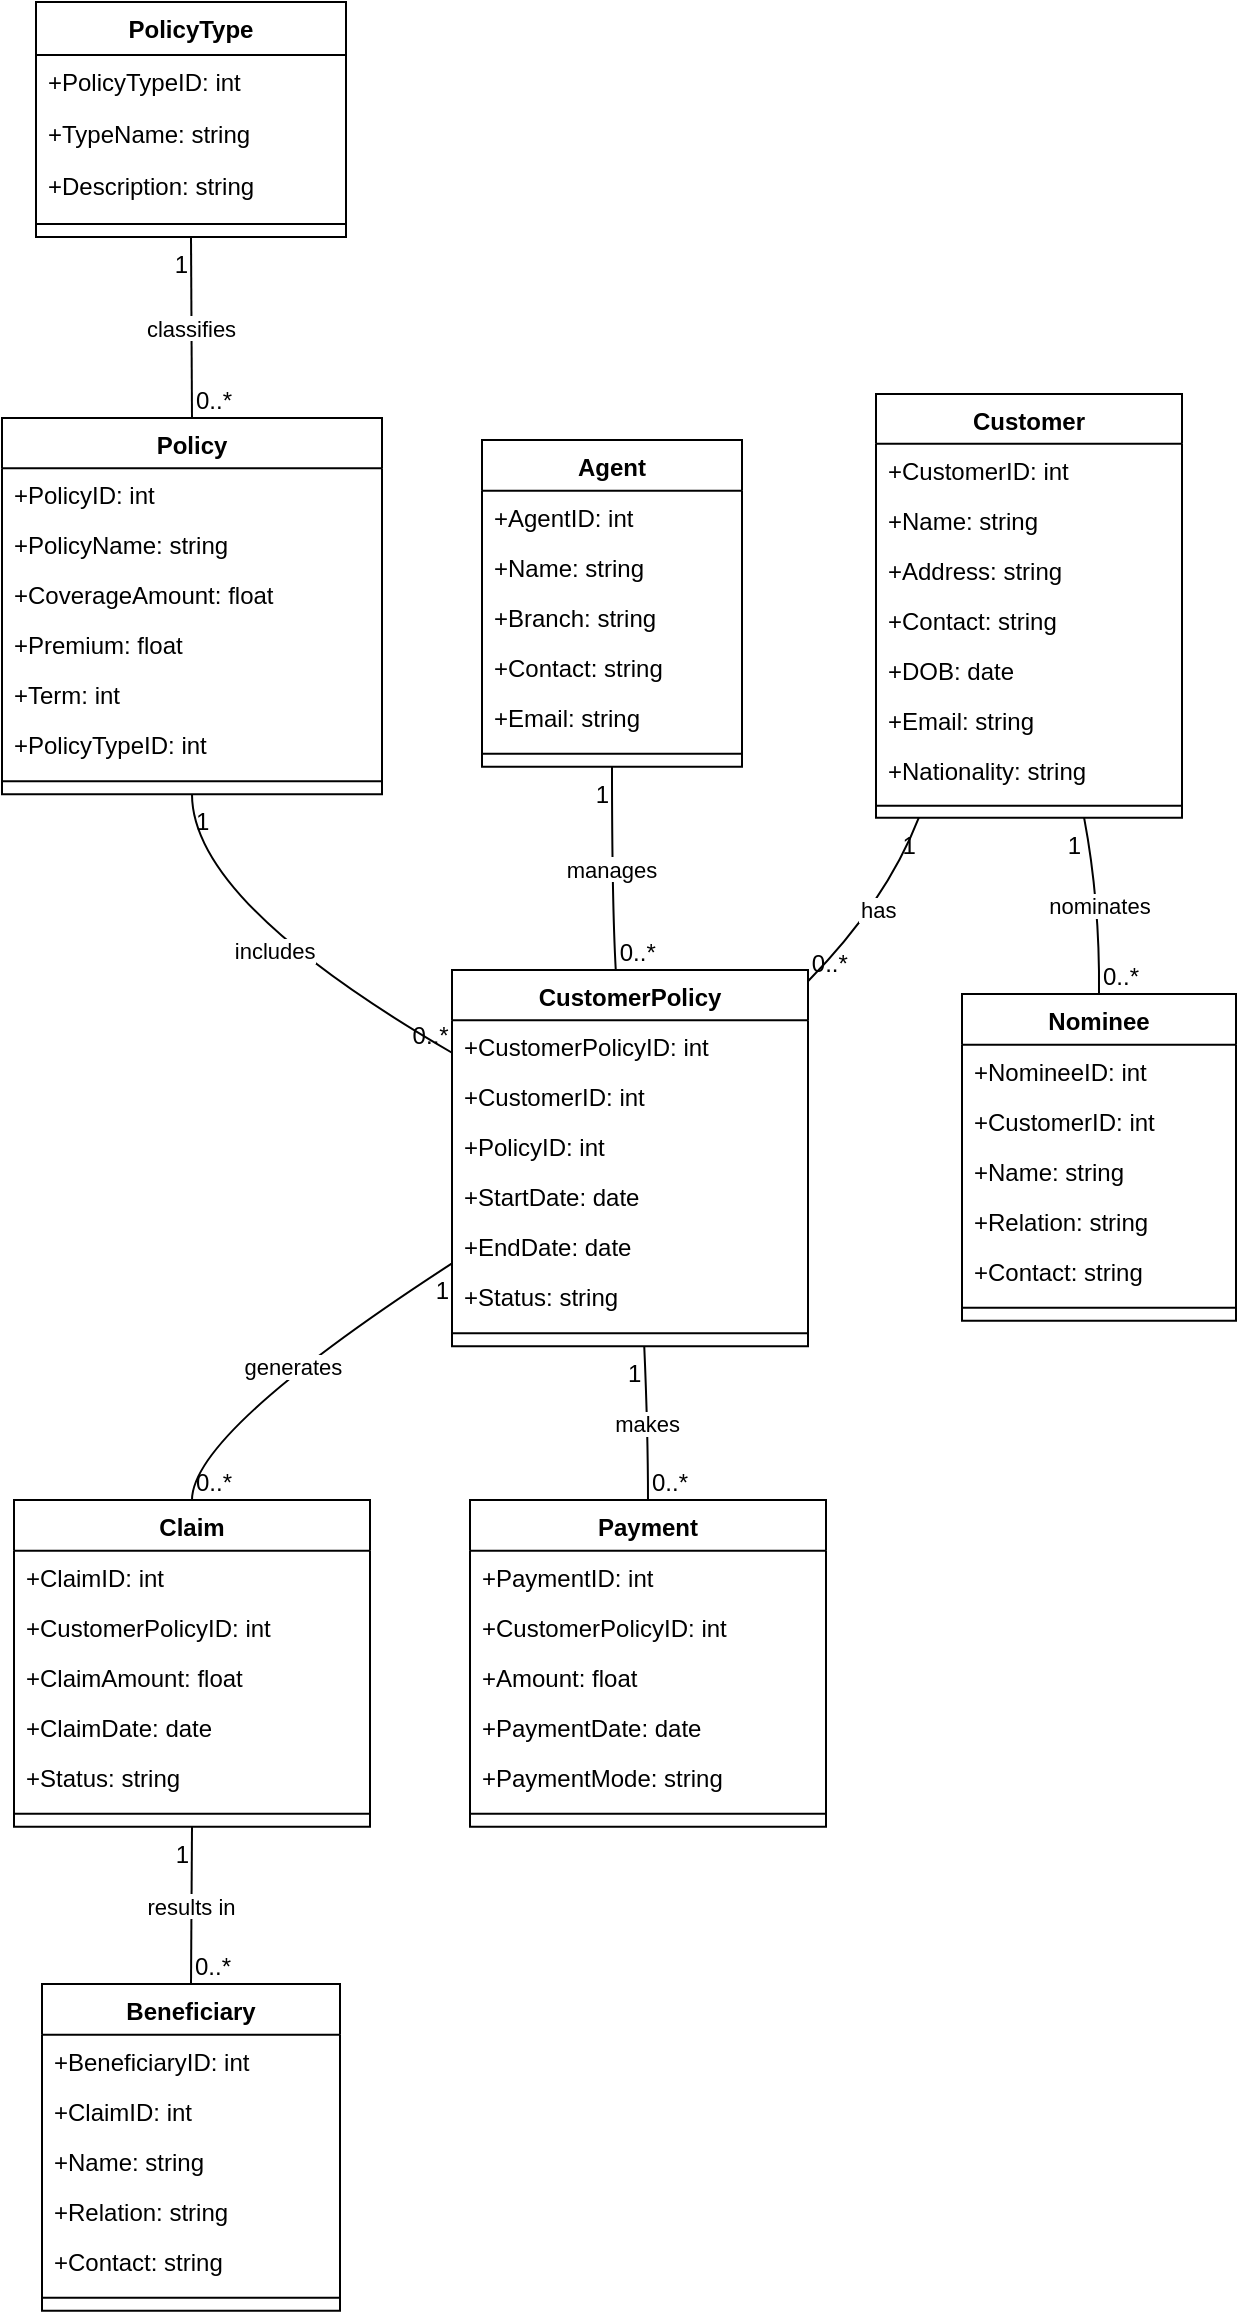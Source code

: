 <mxfile version="25.0.1">
  <diagram name="Page-1" id="OpNixaBjoToYByvh-CiE">
    <mxGraphModel dx="880" dy="434" grid="1" gridSize="10" guides="1" tooltips="1" connect="1" arrows="1" fold="1" page="1" pageScale="1" pageWidth="850" pageHeight="1100" math="0" shadow="0">
      <root>
        <mxCell id="0" />
        <mxCell id="1" parent="0" />
        <mxCell id="B3vyEtedPy-7gszLNiDU-90" value="Customer" style="swimlane;fontStyle=1;align=center;verticalAlign=top;childLayout=stackLayout;horizontal=1;startSize=24.824;horizontalStack=0;resizeParent=1;resizeParentMax=0;resizeLast=0;collapsible=0;marginBottom=0;" vertex="1" parent="1">
          <mxGeometry x="457" y="606" width="153" height="211.824" as="geometry" />
        </mxCell>
        <mxCell id="B3vyEtedPy-7gszLNiDU-91" value="+CustomerID: int" style="text;strokeColor=none;fillColor=none;align=left;verticalAlign=top;spacingLeft=4;spacingRight=4;overflow=hidden;rotatable=0;points=[[0,0.5],[1,0.5]];portConstraint=eastwest;" vertex="1" parent="B3vyEtedPy-7gszLNiDU-90">
          <mxGeometry y="24.824" width="153" height="25" as="geometry" />
        </mxCell>
        <mxCell id="B3vyEtedPy-7gszLNiDU-92" value="+Name: string" style="text;strokeColor=none;fillColor=none;align=left;verticalAlign=top;spacingLeft=4;spacingRight=4;overflow=hidden;rotatable=0;points=[[0,0.5],[1,0.5]];portConstraint=eastwest;" vertex="1" parent="B3vyEtedPy-7gszLNiDU-90">
          <mxGeometry y="49.824" width="153" height="25" as="geometry" />
        </mxCell>
        <mxCell id="B3vyEtedPy-7gszLNiDU-93" value="+Address: string" style="text;strokeColor=none;fillColor=none;align=left;verticalAlign=top;spacingLeft=4;spacingRight=4;overflow=hidden;rotatable=0;points=[[0,0.5],[1,0.5]];portConstraint=eastwest;" vertex="1" parent="B3vyEtedPy-7gszLNiDU-90">
          <mxGeometry y="74.824" width="153" height="25" as="geometry" />
        </mxCell>
        <mxCell id="B3vyEtedPy-7gszLNiDU-94" value="+Contact: string" style="text;strokeColor=none;fillColor=none;align=left;verticalAlign=top;spacingLeft=4;spacingRight=4;overflow=hidden;rotatable=0;points=[[0,0.5],[1,0.5]];portConstraint=eastwest;" vertex="1" parent="B3vyEtedPy-7gszLNiDU-90">
          <mxGeometry y="99.824" width="153" height="25" as="geometry" />
        </mxCell>
        <mxCell id="B3vyEtedPy-7gszLNiDU-95" value="+DOB: date" style="text;strokeColor=none;fillColor=none;align=left;verticalAlign=top;spacingLeft=4;spacingRight=4;overflow=hidden;rotatable=0;points=[[0,0.5],[1,0.5]];portConstraint=eastwest;" vertex="1" parent="B3vyEtedPy-7gszLNiDU-90">
          <mxGeometry y="124.824" width="153" height="25" as="geometry" />
        </mxCell>
        <mxCell id="B3vyEtedPy-7gszLNiDU-96" value="+Email: string" style="text;strokeColor=none;fillColor=none;align=left;verticalAlign=top;spacingLeft=4;spacingRight=4;overflow=hidden;rotatable=0;points=[[0,0.5],[1,0.5]];portConstraint=eastwest;" vertex="1" parent="B3vyEtedPy-7gszLNiDU-90">
          <mxGeometry y="149.824" width="153" height="25" as="geometry" />
        </mxCell>
        <mxCell id="B3vyEtedPy-7gszLNiDU-97" value="+Nationality: string" style="text;strokeColor=none;fillColor=none;align=left;verticalAlign=top;spacingLeft=4;spacingRight=4;overflow=hidden;rotatable=0;points=[[0,0.5],[1,0.5]];portConstraint=eastwest;" vertex="1" parent="B3vyEtedPy-7gszLNiDU-90">
          <mxGeometry y="174.824" width="153" height="25" as="geometry" />
        </mxCell>
        <mxCell id="B3vyEtedPy-7gszLNiDU-98" style="line;strokeWidth=1;fillColor=none;align=left;verticalAlign=middle;spacingTop=-1;spacingLeft=3;spacingRight=3;rotatable=0;labelPosition=right;points=[];portConstraint=eastwest;strokeColor=inherit;" vertex="1" parent="B3vyEtedPy-7gszLNiDU-90">
          <mxGeometry y="199.824" width="153" height="12" as="geometry" />
        </mxCell>
        <mxCell id="B3vyEtedPy-7gszLNiDU-99" value="Agent" style="swimlane;fontStyle=1;align=center;verticalAlign=top;childLayout=stackLayout;horizontal=1;startSize=25.385;horizontalStack=0;resizeParent=1;resizeParentMax=0;resizeLast=0;collapsible=0;marginBottom=0;" vertex="1" parent="1">
          <mxGeometry x="260" y="629" width="130" height="163.385" as="geometry" />
        </mxCell>
        <mxCell id="B3vyEtedPy-7gszLNiDU-100" value="+AgentID: int" style="text;strokeColor=none;fillColor=none;align=left;verticalAlign=top;spacingLeft=4;spacingRight=4;overflow=hidden;rotatable=0;points=[[0,0.5],[1,0.5]];portConstraint=eastwest;" vertex="1" parent="B3vyEtedPy-7gszLNiDU-99">
          <mxGeometry y="25.385" width="130" height="25" as="geometry" />
        </mxCell>
        <mxCell id="B3vyEtedPy-7gszLNiDU-101" value="+Name: string" style="text;strokeColor=none;fillColor=none;align=left;verticalAlign=top;spacingLeft=4;spacingRight=4;overflow=hidden;rotatable=0;points=[[0,0.5],[1,0.5]];portConstraint=eastwest;" vertex="1" parent="B3vyEtedPy-7gszLNiDU-99">
          <mxGeometry y="50.385" width="130" height="25" as="geometry" />
        </mxCell>
        <mxCell id="B3vyEtedPy-7gszLNiDU-102" value="+Branch: string" style="text;strokeColor=none;fillColor=none;align=left;verticalAlign=top;spacingLeft=4;spacingRight=4;overflow=hidden;rotatable=0;points=[[0,0.5],[1,0.5]];portConstraint=eastwest;" vertex="1" parent="B3vyEtedPy-7gszLNiDU-99">
          <mxGeometry y="75.385" width="130" height="25" as="geometry" />
        </mxCell>
        <mxCell id="B3vyEtedPy-7gszLNiDU-103" value="+Contact: string" style="text;strokeColor=none;fillColor=none;align=left;verticalAlign=top;spacingLeft=4;spacingRight=4;overflow=hidden;rotatable=0;points=[[0,0.5],[1,0.5]];portConstraint=eastwest;" vertex="1" parent="B3vyEtedPy-7gszLNiDU-99">
          <mxGeometry y="100.385" width="130" height="25" as="geometry" />
        </mxCell>
        <mxCell id="B3vyEtedPy-7gszLNiDU-104" value="+Email: string" style="text;strokeColor=none;fillColor=none;align=left;verticalAlign=top;spacingLeft=4;spacingRight=4;overflow=hidden;rotatable=0;points=[[0,0.5],[1,0.5]];portConstraint=eastwest;" vertex="1" parent="B3vyEtedPy-7gszLNiDU-99">
          <mxGeometry y="125.385" width="130" height="25" as="geometry" />
        </mxCell>
        <mxCell id="B3vyEtedPy-7gszLNiDU-105" style="line;strokeWidth=1;fillColor=none;align=left;verticalAlign=middle;spacingTop=-1;spacingLeft=3;spacingRight=3;rotatable=0;labelPosition=right;points=[];portConstraint=eastwest;strokeColor=inherit;" vertex="1" parent="B3vyEtedPy-7gszLNiDU-99">
          <mxGeometry y="150.385" width="130" height="13" as="geometry" />
        </mxCell>
        <mxCell id="B3vyEtedPy-7gszLNiDU-106" value="Policy" style="swimlane;fontStyle=1;align=center;verticalAlign=top;childLayout=stackLayout;horizontal=1;startSize=25.067;horizontalStack=0;resizeParent=1;resizeParentMax=0;resizeLast=0;collapsible=0;marginBottom=0;" vertex="1" parent="1">
          <mxGeometry x="20" y="618" width="190" height="188.067" as="geometry" />
        </mxCell>
        <mxCell id="B3vyEtedPy-7gszLNiDU-107" value="+PolicyID: int" style="text;strokeColor=none;fillColor=none;align=left;verticalAlign=top;spacingLeft=4;spacingRight=4;overflow=hidden;rotatable=0;points=[[0,0.5],[1,0.5]];portConstraint=eastwest;" vertex="1" parent="B3vyEtedPy-7gszLNiDU-106">
          <mxGeometry y="25.067" width="190" height="25" as="geometry" />
        </mxCell>
        <mxCell id="B3vyEtedPy-7gszLNiDU-108" value="+PolicyName: string" style="text;strokeColor=none;fillColor=none;align=left;verticalAlign=top;spacingLeft=4;spacingRight=4;overflow=hidden;rotatable=0;points=[[0,0.5],[1,0.5]];portConstraint=eastwest;" vertex="1" parent="B3vyEtedPy-7gszLNiDU-106">
          <mxGeometry y="50.067" width="190" height="25" as="geometry" />
        </mxCell>
        <mxCell id="B3vyEtedPy-7gszLNiDU-109" value="+CoverageAmount: float" style="text;strokeColor=none;fillColor=none;align=left;verticalAlign=top;spacingLeft=4;spacingRight=4;overflow=hidden;rotatable=0;points=[[0,0.5],[1,0.5]];portConstraint=eastwest;" vertex="1" parent="B3vyEtedPy-7gszLNiDU-106">
          <mxGeometry y="75.067" width="190" height="25" as="geometry" />
        </mxCell>
        <mxCell id="B3vyEtedPy-7gszLNiDU-110" value="+Premium: float" style="text;strokeColor=none;fillColor=none;align=left;verticalAlign=top;spacingLeft=4;spacingRight=4;overflow=hidden;rotatable=0;points=[[0,0.5],[1,0.5]];portConstraint=eastwest;" vertex="1" parent="B3vyEtedPy-7gszLNiDU-106">
          <mxGeometry y="100.067" width="190" height="25" as="geometry" />
        </mxCell>
        <mxCell id="B3vyEtedPy-7gszLNiDU-111" value="+Term: int" style="text;strokeColor=none;fillColor=none;align=left;verticalAlign=top;spacingLeft=4;spacingRight=4;overflow=hidden;rotatable=0;points=[[0,0.5],[1,0.5]];portConstraint=eastwest;" vertex="1" parent="B3vyEtedPy-7gszLNiDU-106">
          <mxGeometry y="125.067" width="190" height="25" as="geometry" />
        </mxCell>
        <mxCell id="B3vyEtedPy-7gszLNiDU-112" value="+PolicyTypeID: int" style="text;strokeColor=none;fillColor=none;align=left;verticalAlign=top;spacingLeft=4;spacingRight=4;overflow=hidden;rotatable=0;points=[[0,0.5],[1,0.5]];portConstraint=eastwest;" vertex="1" parent="B3vyEtedPy-7gszLNiDU-106">
          <mxGeometry y="150.067" width="190" height="25" as="geometry" />
        </mxCell>
        <mxCell id="B3vyEtedPy-7gszLNiDU-113" style="line;strokeWidth=1;fillColor=none;align=left;verticalAlign=middle;spacingTop=-1;spacingLeft=3;spacingRight=3;rotatable=0;labelPosition=right;points=[];portConstraint=eastwest;strokeColor=inherit;" vertex="1" parent="B3vyEtedPy-7gszLNiDU-106">
          <mxGeometry y="175.067" width="190" height="13" as="geometry" />
        </mxCell>
        <mxCell id="B3vyEtedPy-7gszLNiDU-114" value="PolicyType" style="swimlane;fontStyle=1;align=center;verticalAlign=top;childLayout=stackLayout;horizontal=1;startSize=26.444;horizontalStack=0;resizeParent=1;resizeParentMax=0;resizeLast=0;collapsible=0;marginBottom=0;" vertex="1" parent="1">
          <mxGeometry x="37" y="410" width="155" height="117.444" as="geometry" />
        </mxCell>
        <mxCell id="B3vyEtedPy-7gszLNiDU-115" value="+PolicyTypeID: int" style="text;strokeColor=none;fillColor=none;align=left;verticalAlign=top;spacingLeft=4;spacingRight=4;overflow=hidden;rotatable=0;points=[[0,0.5],[1,0.5]];portConstraint=eastwest;" vertex="1" parent="B3vyEtedPy-7gszLNiDU-114">
          <mxGeometry y="26.444" width="155" height="26" as="geometry" />
        </mxCell>
        <mxCell id="B3vyEtedPy-7gszLNiDU-116" value="+TypeName: string" style="text;strokeColor=none;fillColor=none;align=left;verticalAlign=top;spacingLeft=4;spacingRight=4;overflow=hidden;rotatable=0;points=[[0,0.5],[1,0.5]];portConstraint=eastwest;" vertex="1" parent="B3vyEtedPy-7gszLNiDU-114">
          <mxGeometry y="52.444" width="155" height="26" as="geometry" />
        </mxCell>
        <mxCell id="B3vyEtedPy-7gszLNiDU-117" value="+Description: string" style="text;strokeColor=none;fillColor=none;align=left;verticalAlign=top;spacingLeft=4;spacingRight=4;overflow=hidden;rotatable=0;points=[[0,0.5],[1,0.5]];portConstraint=eastwest;" vertex="1" parent="B3vyEtedPy-7gszLNiDU-114">
          <mxGeometry y="78.444" width="155" height="26" as="geometry" />
        </mxCell>
        <mxCell id="B3vyEtedPy-7gszLNiDU-118" style="line;strokeWidth=1;fillColor=none;align=left;verticalAlign=middle;spacingTop=-1;spacingLeft=3;spacingRight=3;rotatable=0;labelPosition=right;points=[];portConstraint=eastwest;strokeColor=inherit;" vertex="1" parent="B3vyEtedPy-7gszLNiDU-114">
          <mxGeometry y="104.444" width="155" height="13" as="geometry" />
        </mxCell>
        <mxCell id="B3vyEtedPy-7gszLNiDU-119" value="CustomerPolicy" style="swimlane;fontStyle=1;align=center;verticalAlign=top;childLayout=stackLayout;horizontal=1;startSize=25.067;horizontalStack=0;resizeParent=1;resizeParentMax=0;resizeLast=0;collapsible=0;marginBottom=0;" vertex="1" parent="1">
          <mxGeometry x="245" y="894" width="178" height="188.067" as="geometry" />
        </mxCell>
        <mxCell id="B3vyEtedPy-7gszLNiDU-120" value="+CustomerPolicyID: int" style="text;strokeColor=none;fillColor=none;align=left;verticalAlign=top;spacingLeft=4;spacingRight=4;overflow=hidden;rotatable=0;points=[[0,0.5],[1,0.5]];portConstraint=eastwest;" vertex="1" parent="B3vyEtedPy-7gszLNiDU-119">
          <mxGeometry y="25.067" width="178" height="25" as="geometry" />
        </mxCell>
        <mxCell id="B3vyEtedPy-7gszLNiDU-121" value="+CustomerID: int" style="text;strokeColor=none;fillColor=none;align=left;verticalAlign=top;spacingLeft=4;spacingRight=4;overflow=hidden;rotatable=0;points=[[0,0.5],[1,0.5]];portConstraint=eastwest;" vertex="1" parent="B3vyEtedPy-7gszLNiDU-119">
          <mxGeometry y="50.067" width="178" height="25" as="geometry" />
        </mxCell>
        <mxCell id="B3vyEtedPy-7gszLNiDU-122" value="+PolicyID: int" style="text;strokeColor=none;fillColor=none;align=left;verticalAlign=top;spacingLeft=4;spacingRight=4;overflow=hidden;rotatable=0;points=[[0,0.5],[1,0.5]];portConstraint=eastwest;" vertex="1" parent="B3vyEtedPy-7gszLNiDU-119">
          <mxGeometry y="75.067" width="178" height="25" as="geometry" />
        </mxCell>
        <mxCell id="B3vyEtedPy-7gszLNiDU-123" value="+StartDate: date" style="text;strokeColor=none;fillColor=none;align=left;verticalAlign=top;spacingLeft=4;spacingRight=4;overflow=hidden;rotatable=0;points=[[0,0.5],[1,0.5]];portConstraint=eastwest;" vertex="1" parent="B3vyEtedPy-7gszLNiDU-119">
          <mxGeometry y="100.067" width="178" height="25" as="geometry" />
        </mxCell>
        <mxCell id="B3vyEtedPy-7gszLNiDU-124" value="+EndDate: date" style="text;strokeColor=none;fillColor=none;align=left;verticalAlign=top;spacingLeft=4;spacingRight=4;overflow=hidden;rotatable=0;points=[[0,0.5],[1,0.5]];portConstraint=eastwest;" vertex="1" parent="B3vyEtedPy-7gszLNiDU-119">
          <mxGeometry y="125.067" width="178" height="25" as="geometry" />
        </mxCell>
        <mxCell id="B3vyEtedPy-7gszLNiDU-125" value="+Status: string" style="text;strokeColor=none;fillColor=none;align=left;verticalAlign=top;spacingLeft=4;spacingRight=4;overflow=hidden;rotatable=0;points=[[0,0.5],[1,0.5]];portConstraint=eastwest;" vertex="1" parent="B3vyEtedPy-7gszLNiDU-119">
          <mxGeometry y="150.067" width="178" height="25" as="geometry" />
        </mxCell>
        <mxCell id="B3vyEtedPy-7gszLNiDU-126" style="line;strokeWidth=1;fillColor=none;align=left;verticalAlign=middle;spacingTop=-1;spacingLeft=3;spacingRight=3;rotatable=0;labelPosition=right;points=[];portConstraint=eastwest;strokeColor=inherit;" vertex="1" parent="B3vyEtedPy-7gszLNiDU-119">
          <mxGeometry y="175.067" width="178" height="13" as="geometry" />
        </mxCell>
        <mxCell id="B3vyEtedPy-7gszLNiDU-127" value="Claim" style="swimlane;fontStyle=1;align=center;verticalAlign=top;childLayout=stackLayout;horizontal=1;startSize=25.385;horizontalStack=0;resizeParent=1;resizeParentMax=0;resizeLast=0;collapsible=0;marginBottom=0;" vertex="1" parent="1">
          <mxGeometry x="26" y="1159" width="178" height="163.385" as="geometry" />
        </mxCell>
        <mxCell id="B3vyEtedPy-7gszLNiDU-128" value="+ClaimID: int" style="text;strokeColor=none;fillColor=none;align=left;verticalAlign=top;spacingLeft=4;spacingRight=4;overflow=hidden;rotatable=0;points=[[0,0.5],[1,0.5]];portConstraint=eastwest;" vertex="1" parent="B3vyEtedPy-7gszLNiDU-127">
          <mxGeometry y="25.385" width="178" height="25" as="geometry" />
        </mxCell>
        <mxCell id="B3vyEtedPy-7gszLNiDU-129" value="+CustomerPolicyID: int" style="text;strokeColor=none;fillColor=none;align=left;verticalAlign=top;spacingLeft=4;spacingRight=4;overflow=hidden;rotatable=0;points=[[0,0.5],[1,0.5]];portConstraint=eastwest;" vertex="1" parent="B3vyEtedPy-7gszLNiDU-127">
          <mxGeometry y="50.385" width="178" height="25" as="geometry" />
        </mxCell>
        <mxCell id="B3vyEtedPy-7gszLNiDU-130" value="+ClaimAmount: float" style="text;strokeColor=none;fillColor=none;align=left;verticalAlign=top;spacingLeft=4;spacingRight=4;overflow=hidden;rotatable=0;points=[[0,0.5],[1,0.5]];portConstraint=eastwest;" vertex="1" parent="B3vyEtedPy-7gszLNiDU-127">
          <mxGeometry y="75.385" width="178" height="25" as="geometry" />
        </mxCell>
        <mxCell id="B3vyEtedPy-7gszLNiDU-131" value="+ClaimDate: date" style="text;strokeColor=none;fillColor=none;align=left;verticalAlign=top;spacingLeft=4;spacingRight=4;overflow=hidden;rotatable=0;points=[[0,0.5],[1,0.5]];portConstraint=eastwest;" vertex="1" parent="B3vyEtedPy-7gszLNiDU-127">
          <mxGeometry y="100.385" width="178" height="25" as="geometry" />
        </mxCell>
        <mxCell id="B3vyEtedPy-7gszLNiDU-132" value="+Status: string" style="text;strokeColor=none;fillColor=none;align=left;verticalAlign=top;spacingLeft=4;spacingRight=4;overflow=hidden;rotatable=0;points=[[0,0.5],[1,0.5]];portConstraint=eastwest;" vertex="1" parent="B3vyEtedPy-7gszLNiDU-127">
          <mxGeometry y="125.385" width="178" height="25" as="geometry" />
        </mxCell>
        <mxCell id="B3vyEtedPy-7gszLNiDU-133" style="line;strokeWidth=1;fillColor=none;align=left;verticalAlign=middle;spacingTop=-1;spacingLeft=3;spacingRight=3;rotatable=0;labelPosition=right;points=[];portConstraint=eastwest;strokeColor=inherit;" vertex="1" parent="B3vyEtedPy-7gszLNiDU-127">
          <mxGeometry y="150.385" width="178" height="13" as="geometry" />
        </mxCell>
        <mxCell id="B3vyEtedPy-7gszLNiDU-134" value="Payment" style="swimlane;fontStyle=1;align=center;verticalAlign=top;childLayout=stackLayout;horizontal=1;startSize=25.385;horizontalStack=0;resizeParent=1;resizeParentMax=0;resizeLast=0;collapsible=0;marginBottom=0;" vertex="1" parent="1">
          <mxGeometry x="254" y="1159" width="178" height="163.385" as="geometry" />
        </mxCell>
        <mxCell id="B3vyEtedPy-7gszLNiDU-135" value="+PaymentID: int" style="text;strokeColor=none;fillColor=none;align=left;verticalAlign=top;spacingLeft=4;spacingRight=4;overflow=hidden;rotatable=0;points=[[0,0.5],[1,0.5]];portConstraint=eastwest;" vertex="1" parent="B3vyEtedPy-7gszLNiDU-134">
          <mxGeometry y="25.385" width="178" height="25" as="geometry" />
        </mxCell>
        <mxCell id="B3vyEtedPy-7gszLNiDU-136" value="+CustomerPolicyID: int" style="text;strokeColor=none;fillColor=none;align=left;verticalAlign=top;spacingLeft=4;spacingRight=4;overflow=hidden;rotatable=0;points=[[0,0.5],[1,0.5]];portConstraint=eastwest;" vertex="1" parent="B3vyEtedPy-7gszLNiDU-134">
          <mxGeometry y="50.385" width="178" height="25" as="geometry" />
        </mxCell>
        <mxCell id="B3vyEtedPy-7gszLNiDU-137" value="+Amount: float" style="text;strokeColor=none;fillColor=none;align=left;verticalAlign=top;spacingLeft=4;spacingRight=4;overflow=hidden;rotatable=0;points=[[0,0.5],[1,0.5]];portConstraint=eastwest;" vertex="1" parent="B3vyEtedPy-7gszLNiDU-134">
          <mxGeometry y="75.385" width="178" height="25" as="geometry" />
        </mxCell>
        <mxCell id="B3vyEtedPy-7gszLNiDU-138" value="+PaymentDate: date" style="text;strokeColor=none;fillColor=none;align=left;verticalAlign=top;spacingLeft=4;spacingRight=4;overflow=hidden;rotatable=0;points=[[0,0.5],[1,0.5]];portConstraint=eastwest;" vertex="1" parent="B3vyEtedPy-7gszLNiDU-134">
          <mxGeometry y="100.385" width="178" height="25" as="geometry" />
        </mxCell>
        <mxCell id="B3vyEtedPy-7gszLNiDU-139" value="+PaymentMode: string" style="text;strokeColor=none;fillColor=none;align=left;verticalAlign=top;spacingLeft=4;spacingRight=4;overflow=hidden;rotatable=0;points=[[0,0.5],[1,0.5]];portConstraint=eastwest;" vertex="1" parent="B3vyEtedPy-7gszLNiDU-134">
          <mxGeometry y="125.385" width="178" height="25" as="geometry" />
        </mxCell>
        <mxCell id="B3vyEtedPy-7gszLNiDU-140" style="line;strokeWidth=1;fillColor=none;align=left;verticalAlign=middle;spacingTop=-1;spacingLeft=3;spacingRight=3;rotatable=0;labelPosition=right;points=[];portConstraint=eastwest;strokeColor=inherit;" vertex="1" parent="B3vyEtedPy-7gszLNiDU-134">
          <mxGeometry y="150.385" width="178" height="13" as="geometry" />
        </mxCell>
        <mxCell id="B3vyEtedPy-7gszLNiDU-141" value="Nominee" style="swimlane;fontStyle=1;align=center;verticalAlign=top;childLayout=stackLayout;horizontal=1;startSize=25.385;horizontalStack=0;resizeParent=1;resizeParentMax=0;resizeLast=0;collapsible=0;marginBottom=0;" vertex="1" parent="1">
          <mxGeometry x="500" y="906" width="137" height="163.385" as="geometry" />
        </mxCell>
        <mxCell id="B3vyEtedPy-7gszLNiDU-142" value="+NomineeID: int" style="text;strokeColor=none;fillColor=none;align=left;verticalAlign=top;spacingLeft=4;spacingRight=4;overflow=hidden;rotatable=0;points=[[0,0.5],[1,0.5]];portConstraint=eastwest;" vertex="1" parent="B3vyEtedPy-7gszLNiDU-141">
          <mxGeometry y="25.385" width="137" height="25" as="geometry" />
        </mxCell>
        <mxCell id="B3vyEtedPy-7gszLNiDU-143" value="+CustomerID: int" style="text;strokeColor=none;fillColor=none;align=left;verticalAlign=top;spacingLeft=4;spacingRight=4;overflow=hidden;rotatable=0;points=[[0,0.5],[1,0.5]];portConstraint=eastwest;" vertex="1" parent="B3vyEtedPy-7gszLNiDU-141">
          <mxGeometry y="50.385" width="137" height="25" as="geometry" />
        </mxCell>
        <mxCell id="B3vyEtedPy-7gszLNiDU-144" value="+Name: string" style="text;strokeColor=none;fillColor=none;align=left;verticalAlign=top;spacingLeft=4;spacingRight=4;overflow=hidden;rotatable=0;points=[[0,0.5],[1,0.5]];portConstraint=eastwest;" vertex="1" parent="B3vyEtedPy-7gszLNiDU-141">
          <mxGeometry y="75.385" width="137" height="25" as="geometry" />
        </mxCell>
        <mxCell id="B3vyEtedPy-7gszLNiDU-145" value="+Relation: string" style="text;strokeColor=none;fillColor=none;align=left;verticalAlign=top;spacingLeft=4;spacingRight=4;overflow=hidden;rotatable=0;points=[[0,0.5],[1,0.5]];portConstraint=eastwest;" vertex="1" parent="B3vyEtedPy-7gszLNiDU-141">
          <mxGeometry y="100.385" width="137" height="25" as="geometry" />
        </mxCell>
        <mxCell id="B3vyEtedPy-7gszLNiDU-146" value="+Contact: string" style="text;strokeColor=none;fillColor=none;align=left;verticalAlign=top;spacingLeft=4;spacingRight=4;overflow=hidden;rotatable=0;points=[[0,0.5],[1,0.5]];portConstraint=eastwest;" vertex="1" parent="B3vyEtedPy-7gszLNiDU-141">
          <mxGeometry y="125.385" width="137" height="25" as="geometry" />
        </mxCell>
        <mxCell id="B3vyEtedPy-7gszLNiDU-147" style="line;strokeWidth=1;fillColor=none;align=left;verticalAlign=middle;spacingTop=-1;spacingLeft=3;spacingRight=3;rotatable=0;labelPosition=right;points=[];portConstraint=eastwest;strokeColor=inherit;" vertex="1" parent="B3vyEtedPy-7gszLNiDU-141">
          <mxGeometry y="150.385" width="137" height="13" as="geometry" />
        </mxCell>
        <mxCell id="B3vyEtedPy-7gszLNiDU-148" value="Beneficiary" style="swimlane;fontStyle=1;align=center;verticalAlign=top;childLayout=stackLayout;horizontal=1;startSize=25.385;horizontalStack=0;resizeParent=1;resizeParentMax=0;resizeLast=0;collapsible=0;marginBottom=0;" vertex="1" parent="1">
          <mxGeometry x="40" y="1401" width="149" height="163.385" as="geometry" />
        </mxCell>
        <mxCell id="B3vyEtedPy-7gszLNiDU-149" value="+BeneficiaryID: int" style="text;strokeColor=none;fillColor=none;align=left;verticalAlign=top;spacingLeft=4;spacingRight=4;overflow=hidden;rotatable=0;points=[[0,0.5],[1,0.5]];portConstraint=eastwest;" vertex="1" parent="B3vyEtedPy-7gszLNiDU-148">
          <mxGeometry y="25.385" width="149" height="25" as="geometry" />
        </mxCell>
        <mxCell id="B3vyEtedPy-7gszLNiDU-150" value="+ClaimID: int" style="text;strokeColor=none;fillColor=none;align=left;verticalAlign=top;spacingLeft=4;spacingRight=4;overflow=hidden;rotatable=0;points=[[0,0.5],[1,0.5]];portConstraint=eastwest;" vertex="1" parent="B3vyEtedPy-7gszLNiDU-148">
          <mxGeometry y="50.385" width="149" height="25" as="geometry" />
        </mxCell>
        <mxCell id="B3vyEtedPy-7gszLNiDU-151" value="+Name: string" style="text;strokeColor=none;fillColor=none;align=left;verticalAlign=top;spacingLeft=4;spacingRight=4;overflow=hidden;rotatable=0;points=[[0,0.5],[1,0.5]];portConstraint=eastwest;" vertex="1" parent="B3vyEtedPy-7gszLNiDU-148">
          <mxGeometry y="75.385" width="149" height="25" as="geometry" />
        </mxCell>
        <mxCell id="B3vyEtedPy-7gszLNiDU-152" value="+Relation: string" style="text;strokeColor=none;fillColor=none;align=left;verticalAlign=top;spacingLeft=4;spacingRight=4;overflow=hidden;rotatable=0;points=[[0,0.5],[1,0.5]];portConstraint=eastwest;" vertex="1" parent="B3vyEtedPy-7gszLNiDU-148">
          <mxGeometry y="100.385" width="149" height="25" as="geometry" />
        </mxCell>
        <mxCell id="B3vyEtedPy-7gszLNiDU-153" value="+Contact: string" style="text;strokeColor=none;fillColor=none;align=left;verticalAlign=top;spacingLeft=4;spacingRight=4;overflow=hidden;rotatable=0;points=[[0,0.5],[1,0.5]];portConstraint=eastwest;" vertex="1" parent="B3vyEtedPy-7gszLNiDU-148">
          <mxGeometry y="125.385" width="149" height="25" as="geometry" />
        </mxCell>
        <mxCell id="B3vyEtedPy-7gszLNiDU-154" style="line;strokeWidth=1;fillColor=none;align=left;verticalAlign=middle;spacingTop=-1;spacingLeft=3;spacingRight=3;rotatable=0;labelPosition=right;points=[];portConstraint=eastwest;strokeColor=inherit;" vertex="1" parent="B3vyEtedPy-7gszLNiDU-148">
          <mxGeometry y="150.385" width="149" height="13" as="geometry" />
        </mxCell>
        <mxCell id="B3vyEtedPy-7gszLNiDU-155" value="has" style="curved=1;startArrow=none;endArrow=none;exitX=0.14;exitY=1;entryX=1;entryY=0.03;rounded=0;" edge="1" parent="1" source="B3vyEtedPy-7gszLNiDU-90" target="B3vyEtedPy-7gszLNiDU-119">
          <mxGeometry relative="1" as="geometry">
            <Array as="points">
              <mxPoint x="462" y="860" />
            </Array>
          </mxGeometry>
        </mxCell>
        <mxCell id="B3vyEtedPy-7gszLNiDU-156" value="1" style="edgeLabel;resizable=0;labelBackgroundColor=none;fontSize=12;align=right;verticalAlign=top;" vertex="1" parent="B3vyEtedPy-7gszLNiDU-155">
          <mxGeometry x="-1" relative="1" as="geometry" />
        </mxCell>
        <mxCell id="B3vyEtedPy-7gszLNiDU-157" value="0..*" style="edgeLabel;resizable=0;labelBackgroundColor=none;fontSize=12;align=left;verticalAlign=bottom;" vertex="1" parent="B3vyEtedPy-7gszLNiDU-155">
          <mxGeometry x="1" relative="1" as="geometry" />
        </mxCell>
        <mxCell id="B3vyEtedPy-7gszLNiDU-158" value="manages" style="curved=1;startArrow=none;endArrow=none;exitX=0.5;exitY=1;entryX=0.46;entryY=0;rounded=0;" edge="1" parent="1" source="B3vyEtedPy-7gszLNiDU-99" target="B3vyEtedPy-7gszLNiDU-119">
          <mxGeometry relative="1" as="geometry">
            <Array as="points">
              <mxPoint x="325" y="860" />
            </Array>
          </mxGeometry>
        </mxCell>
        <mxCell id="B3vyEtedPy-7gszLNiDU-159" value="1" style="edgeLabel;resizable=0;labelBackgroundColor=none;fontSize=12;align=right;verticalAlign=top;" vertex="1" parent="B3vyEtedPy-7gszLNiDU-158">
          <mxGeometry x="-1" relative="1" as="geometry" />
        </mxCell>
        <mxCell id="B3vyEtedPy-7gszLNiDU-160" value="0..*" style="edgeLabel;resizable=0;labelBackgroundColor=none;fontSize=12;align=left;verticalAlign=bottom;" vertex="1" parent="B3vyEtedPy-7gszLNiDU-158">
          <mxGeometry x="1" relative="1" as="geometry" />
        </mxCell>
        <mxCell id="B3vyEtedPy-7gszLNiDU-161" value="includes" style="curved=1;startArrow=none;endArrow=none;exitX=0.5;exitY=1;entryX=0;entryY=0.22;rounded=0;" edge="1" parent="1" source="B3vyEtedPy-7gszLNiDU-106" target="B3vyEtedPy-7gszLNiDU-119">
          <mxGeometry relative="1" as="geometry">
            <Array as="points">
              <mxPoint x="115" y="860" />
            </Array>
          </mxGeometry>
        </mxCell>
        <mxCell id="B3vyEtedPy-7gszLNiDU-162" value="1" style="edgeLabel;resizable=0;labelBackgroundColor=none;fontSize=12;align=left;verticalAlign=top;" vertex="1" parent="B3vyEtedPy-7gszLNiDU-161">
          <mxGeometry x="-1" relative="1" as="geometry" />
        </mxCell>
        <mxCell id="B3vyEtedPy-7gszLNiDU-163" value="0..*" style="edgeLabel;resizable=0;labelBackgroundColor=none;fontSize=12;align=right;verticalAlign=bottom;" vertex="1" parent="B3vyEtedPy-7gszLNiDU-161">
          <mxGeometry x="1" relative="1" as="geometry" />
        </mxCell>
        <mxCell id="B3vyEtedPy-7gszLNiDU-164" value="classifies" style="curved=1;startArrow=none;endArrow=none;exitX=0.5;exitY=1;entryX=0.5;entryY=0;rounded=0;" edge="1" parent="1" source="B3vyEtedPy-7gszLNiDU-114" target="B3vyEtedPy-7gszLNiDU-106">
          <mxGeometry relative="1" as="geometry">
            <Array as="points" />
          </mxGeometry>
        </mxCell>
        <mxCell id="B3vyEtedPy-7gszLNiDU-165" value="1" style="edgeLabel;resizable=0;labelBackgroundColor=none;fontSize=12;align=right;verticalAlign=top;" vertex="1" parent="B3vyEtedPy-7gszLNiDU-164">
          <mxGeometry x="-1" relative="1" as="geometry" />
        </mxCell>
        <mxCell id="B3vyEtedPy-7gszLNiDU-166" value="0..*" style="edgeLabel;resizable=0;labelBackgroundColor=none;fontSize=12;align=left;verticalAlign=bottom;" vertex="1" parent="B3vyEtedPy-7gszLNiDU-164">
          <mxGeometry x="1" relative="1" as="geometry" />
        </mxCell>
        <mxCell id="B3vyEtedPy-7gszLNiDU-167" value="generates" style="curved=1;startArrow=none;endArrow=none;exitX=0;exitY=0.78;entryX=0.5;entryY=0;rounded=0;" edge="1" parent="1" source="B3vyEtedPy-7gszLNiDU-119" target="B3vyEtedPy-7gszLNiDU-127">
          <mxGeometry relative="1" as="geometry">
            <Array as="points">
              <mxPoint x="115" y="1125" />
            </Array>
          </mxGeometry>
        </mxCell>
        <mxCell id="B3vyEtedPy-7gszLNiDU-168" value="1" style="edgeLabel;resizable=0;labelBackgroundColor=none;fontSize=12;align=right;verticalAlign=top;" vertex="1" parent="B3vyEtedPy-7gszLNiDU-167">
          <mxGeometry x="-1" relative="1" as="geometry" />
        </mxCell>
        <mxCell id="B3vyEtedPy-7gszLNiDU-169" value="0..*" style="edgeLabel;resizable=0;labelBackgroundColor=none;fontSize=12;align=left;verticalAlign=bottom;" vertex="1" parent="B3vyEtedPy-7gszLNiDU-167">
          <mxGeometry x="1" relative="1" as="geometry" />
        </mxCell>
        <mxCell id="B3vyEtedPy-7gszLNiDU-170" value="results in" style="curved=1;startArrow=none;endArrow=none;exitX=0.5;exitY=1;entryX=0.5;entryY=0;rounded=0;" edge="1" parent="1" source="B3vyEtedPy-7gszLNiDU-127" target="B3vyEtedPy-7gszLNiDU-148">
          <mxGeometry relative="1" as="geometry">
            <Array as="points" />
          </mxGeometry>
        </mxCell>
        <mxCell id="B3vyEtedPy-7gszLNiDU-171" value="1" style="edgeLabel;resizable=0;labelBackgroundColor=none;fontSize=12;align=right;verticalAlign=top;" vertex="1" parent="B3vyEtedPy-7gszLNiDU-170">
          <mxGeometry x="-1" relative="1" as="geometry" />
        </mxCell>
        <mxCell id="B3vyEtedPy-7gszLNiDU-172" value="0..*" style="edgeLabel;resizable=0;labelBackgroundColor=none;fontSize=12;align=left;verticalAlign=bottom;" vertex="1" parent="B3vyEtedPy-7gszLNiDU-170">
          <mxGeometry x="1" relative="1" as="geometry" />
        </mxCell>
        <mxCell id="B3vyEtedPy-7gszLNiDU-173" value="nominates" style="curved=1;startArrow=none;endArrow=none;exitX=0.68;exitY=1;entryX=0.5;entryY=0;rounded=0;" edge="1" parent="1" source="B3vyEtedPy-7gszLNiDU-90" target="B3vyEtedPy-7gszLNiDU-141">
          <mxGeometry relative="1" as="geometry">
            <Array as="points">
              <mxPoint x="569" y="860" />
            </Array>
          </mxGeometry>
        </mxCell>
        <mxCell id="B3vyEtedPy-7gszLNiDU-174" value="1" style="edgeLabel;resizable=0;labelBackgroundColor=none;fontSize=12;align=right;verticalAlign=top;" vertex="1" parent="B3vyEtedPy-7gszLNiDU-173">
          <mxGeometry x="-1" relative="1" as="geometry" />
        </mxCell>
        <mxCell id="B3vyEtedPy-7gszLNiDU-175" value="0..*" style="edgeLabel;resizable=0;labelBackgroundColor=none;fontSize=12;align=left;verticalAlign=bottom;" vertex="1" parent="B3vyEtedPy-7gszLNiDU-173">
          <mxGeometry x="1" relative="1" as="geometry" />
        </mxCell>
        <mxCell id="B3vyEtedPy-7gszLNiDU-176" value="makes" style="curved=1;startArrow=none;endArrow=none;exitX=0.54;exitY=1;entryX=0.5;entryY=0;rounded=0;" edge="1" parent="1" source="B3vyEtedPy-7gszLNiDU-119" target="B3vyEtedPy-7gszLNiDU-134">
          <mxGeometry relative="1" as="geometry">
            <Array as="points">
              <mxPoint x="343" y="1125" />
            </Array>
          </mxGeometry>
        </mxCell>
        <mxCell id="B3vyEtedPy-7gszLNiDU-177" value="1" style="edgeLabel;resizable=0;labelBackgroundColor=none;fontSize=12;align=right;verticalAlign=top;" vertex="1" parent="B3vyEtedPy-7gszLNiDU-176">
          <mxGeometry x="-1" relative="1" as="geometry" />
        </mxCell>
        <mxCell id="B3vyEtedPy-7gszLNiDU-178" value="0..*" style="edgeLabel;resizable=0;labelBackgroundColor=none;fontSize=12;align=left;verticalAlign=bottom;" vertex="1" parent="B3vyEtedPy-7gszLNiDU-176">
          <mxGeometry x="1" relative="1" as="geometry" />
        </mxCell>
      </root>
    </mxGraphModel>
  </diagram>
</mxfile>
